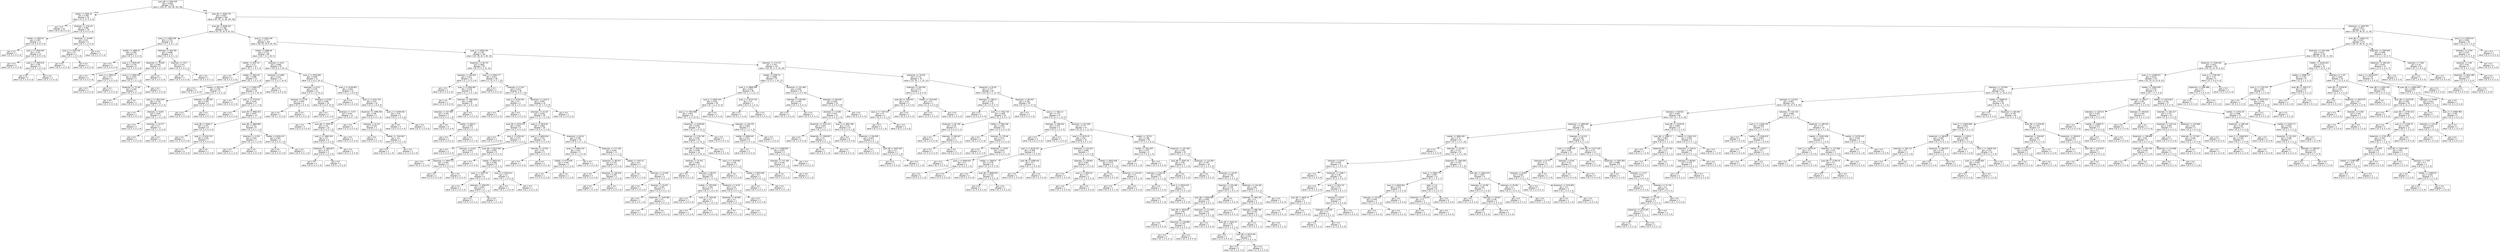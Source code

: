 digraph Tree {
node [shape=box, fontname="helvetica"] ;
edge [fontname="helvetica"] ;
0 [label="quan_98 <= 5350.435\ngini = 0.826\nsamples = 543\nvalue = [100, 97, 100, 48, 102, 96]"] ;
1 [label="median <= 3840.18\ngini = 0.348\nsamples = 34\nvalue = [3, 4, 27, 0, 0, 0]"] ;
0 -> 1 [labeldistance=2.5, labelangle=45, headlabel="True"] ;
2 [label="gini = 0.0\nsamples = 18\nvalue = [0, 0, 18, 0, 0, 0]"] ;
1 -> 2 ;
3 [label="skewness <= 278.143\ngini = 0.586\nsamples = 16\nvalue = [3, 4, 9, 0, 0, 0]"] ;
1 -> 3 ;
4 [label="median <= 4055.04\ngini = 0.397\nsamples = 11\nvalue = [3, 0, 8, 0, 0, 0]"] ;
3 -> 4 ;
5 [label="gini = 0.0\nsamples = 1\nvalue = [1, 0, 0, 0, 0, 0]"] ;
4 -> 5 ;
6 [label="quan_2 <= 4834.655\ngini = 0.32\nsamples = 10\nvalue = [2, 0, 8, 0, 0, 0]"] ;
4 -> 6 ;
7 [label="gini = 0.0\nsamples = 5\nvalue = [0, 0, 5, 0, 0, 0]"] ;
6 -> 7 ;
8 [label="quan_2 <= 4940.615\ngini = 0.48\nsamples = 5\nvalue = [2, 0, 3, 0, 0, 0]"] ;
6 -> 8 ;
9 [label="gini = 0.0\nsamples = 2\nvalue = [2, 0, 0, 0, 0, 0]"] ;
8 -> 9 ;
10 [label="gini = 0.0\nsamples = 3\nvalue = [0, 0, 3, 0, 0, 0]"] ;
8 -> 10 ;
11 [label="dispersion <= 24.845\ngini = 0.32\nsamples = 5\nvalue = [0, 4, 1, 0, 0, 0]"] ;
3 -> 11 ;
12 [label="quan_2 <= 4235.162\ngini = 0.5\nsamples = 2\nvalue = [0, 1, 1, 0, 0, 0]"] ;
11 -> 12 ;
13 [label="gini = 0.0\nsamples = 1\nvalue = [0, 0, 1, 0, 0, 0]"] ;
12 -> 13 ;
14 [label="gini = 0.0\nsamples = 1\nvalue = [0, 1, 0, 0, 0, 0]"] ;
12 -> 14 ;
15 [label="gini = 0.0\nsamples = 3\nvalue = [0, 3, 0, 0, 0, 0]"] ;
11 -> 15 ;
16 [label="quan_98 <= 9594.735\ngini = 0.825\nsamples = 509\nvalue = [97, 93, 73, 48, 102, 96]"] ;
0 -> 16 [labeldistance=2.5, labelangle=-45, headlabel="False"] ;
17 [label="quan_98 <= 6038.105\ngini = 0.786\nsamples = 282\nvalue = [47, 52, 35, 6, 91, 51]"] ;
16 -> 17 ;
18 [label="quan_2 <= 5081.658\ngini = 0.719\nsamples = 22\nvalue = [7, 7, 6, 0, 1, 1]"] ;
17 -> 18 ;
19 [label="median <= 4896.35\ngini = 0.494\nsamples = 9\nvalue = [4, 5, 0, 0, 0, 0]"] ;
18 -> 19 ;
20 [label="gini = 0.0\nsamples = 3\nvalue = [3, 0, 0, 0, 0, 0]"] ;
19 -> 20 ;
21 [label="quan_2 <= 4976.497\ngini = 0.278\nsamples = 6\nvalue = [1, 5, 0, 0, 0, 0]"] ;
19 -> 21 ;
22 [label="gini = 0.0\nsamples = 4\nvalue = [0, 4, 0, 0, 0, 0]"] ;
21 -> 22 ;
23 [label="quan_2 <= 5006.14\ngini = 0.5\nsamples = 2\nvalue = [1, 1, 0, 0, 0, 0]"] ;
21 -> 23 ;
24 [label="gini = 0.0\nsamples = 1\nvalue = [1, 0, 0, 0, 0, 0]"] ;
23 -> 24 ;
25 [label="gini = 0.0\nsamples = 1\nvalue = [0, 1, 0, 0, 0, 0]"] ;
23 -> 25 ;
26 [label="skewness <= 444.785\ngini = 0.698\nsamples = 13\nvalue = [3, 2, 6, 0, 1, 1]"] ;
18 -> 26 ;
27 [label="dispersion <= 78.926\ngini = 0.494\nsamples = 9\nvalue = [0, 2, 6, 0, 1, 0]"] ;
26 -> 27 ;
28 [label="quan_2 <= 5904.205\ngini = 0.625\nsamples = 4\nvalue = [0, 2, 1, 0, 1, 0]"] ;
27 -> 28 ;
29 [label="dispersion <= 73.195\ngini = 0.444\nsamples = 3\nvalue = [0, 2, 0, 0, 1, 0]"] ;
28 -> 29 ;
30 [label="gini = 0.0\nsamples = 2\nvalue = [0, 2, 0, 0, 0, 0]"] ;
29 -> 30 ;
31 [label="gini = 0.0\nsamples = 1\nvalue = [0, 0, 0, 0, 1, 0]"] ;
29 -> 31 ;
32 [label="gini = 0.0\nsamples = 1\nvalue = [0, 0, 1, 0, 0, 0]"] ;
28 -> 32 ;
33 [label="gini = 0.0\nsamples = 5\nvalue = [0, 0, 5, 0, 0, 0]"] ;
27 -> 33 ;
34 [label="skewness <= 735.7\ngini = 0.375\nsamples = 4\nvalue = [3, 0, 0, 0, 0, 1]"] ;
26 -> 34 ;
35 [label="gini = 0.0\nsamples = 3\nvalue = [3, 0, 0, 0, 0, 0]"] ;
34 -> 35 ;
36 [label="gini = 0.0\nsamples = 1\nvalue = [0, 0, 0, 0, 0, 1]"] ;
34 -> 36 ;
37 [label="quan_2 <= 6334.189\ngini = 0.777\nsamples = 260\nvalue = [40, 45, 29, 6, 90, 50]"] ;
17 -> 37 ;
38 [label="median <= 6066.46\ngini = 0.716\nsamples = 68\nvalue = [16, 7, 9, 1, 30, 5]"] ;
37 -> 38 ;
39 [label="median <= 5247.14\ngini = 0.72\nsamples = 15\nvalue = [6, 1, 1, 0, 4, 3]"] ;
38 -> 39 ;
40 [label="gini = 0.0\nsamples = 2\nvalue = [0, 0, 0, 0, 2, 0]"] ;
39 -> 40 ;
41 [label="median <= 5651.62\ngini = 0.698\nsamples = 13\nvalue = [6, 1, 1, 0, 2, 3]"] ;
39 -> 41 ;
42 [label="gini = 0.0\nsamples = 4\nvalue = [4, 0, 0, 0, 0, 0]"] ;
41 -> 42 ;
43 [label="median <= 5972.61\ngini = 0.765\nsamples = 9\nvalue = [2, 1, 1, 0, 2, 3]"] ;
41 -> 43 ;
44 [label="quan_2 <= 4613.544\ngini = 0.722\nsamples = 6\nvalue = [0, 1, 1, 0, 2, 2]"] ;
43 -> 44 ;
45 [label="gini = 0.0\nsamples = 2\nvalue = [0, 0, 0, 0, 0, 2]"] ;
44 -> 45 ;
46 [label="skewness <= 8.823\ngini = 0.625\nsamples = 4\nvalue = [0, 1, 1, 0, 2, 0]"] ;
44 -> 46 ;
47 [label="gini = 0.0\nsamples = 2\nvalue = [0, 0, 0, 0, 2, 0]"] ;
46 -> 47 ;
48 [label="skewness <= 16.577\ngini = 0.5\nsamples = 2\nvalue = [0, 1, 1, 0, 0, 0]"] ;
46 -> 48 ;
49 [label="gini = 0.0\nsamples = 1\nvalue = [0, 1, 0, 0, 0, 0]"] ;
48 -> 49 ;
50 [label="gini = 0.0\nsamples = 1\nvalue = [0, 0, 1, 0, 0, 0]"] ;
48 -> 50 ;
51 [label="skewness <= 366.345\ngini = 0.444\nsamples = 3\nvalue = [2, 0, 0, 0, 0, 1]"] ;
43 -> 51 ;
52 [label="gini = 0.0\nsamples = 2\nvalue = [2, 0, 0, 0, 0, 0]"] ;
51 -> 52 ;
53 [label="gini = 0.0\nsamples = 1\nvalue = [0, 0, 0, 0, 0, 1]"] ;
51 -> 53 ;
54 [label="skewness <= 6.03\ngini = 0.686\nsamples = 53\nvalue = [10, 6, 8, 1, 26, 2]"] ;
38 -> 54 ;
55 [label="skewness <= 5.866\ngini = 0.657\nsamples = 22\nvalue = [7, 4, 0, 1, 10, 0]"] ;
54 -> 55 ;
56 [label="quan_2 <= 5594.571\ngini = 0.615\nsamples = 20\nvalue = [7, 2, 0, 1, 10, 0]"] ;
55 -> 56 ;
57 [label="gini = 0.0\nsamples = 3\nvalue = [0, 0, 0, 0, 3, 0]"] ;
56 -> 57 ;
58 [label="quan_2 <= 5724.55\ngini = 0.644\nsamples = 17\nvalue = [7, 2, 0, 1, 7, 0]"] ;
56 -> 58 ;
59 [label="gini = 0.0\nsamples = 3\nvalue = [3, 0, 0, 0, 0, 0]"] ;
58 -> 59 ;
60 [label="quan_98 <= 8462.032\ngini = 0.643\nsamples = 14\nvalue = [4, 2, 0, 1, 7, 0]"] ;
58 -> 60 ;
61 [label="quan_98 <= 7638.17\ngini = 0.375\nsamples = 8\nvalue = [2, 0, 0, 0, 6, 0]"] ;
60 -> 61 ;
62 [label="gini = 0.0\nsamples = 1\nvalue = [1, 0, 0, 0, 0, 0]"] ;
61 -> 62 ;
63 [label="quan_2 <= 6134.733\ngini = 0.245\nsamples = 7\nvalue = [1, 0, 0, 0, 6, 0]"] ;
61 -> 63 ;
64 [label="gini = 0.0\nsamples = 6\nvalue = [0, 0, 0, 0, 6, 0]"] ;
63 -> 64 ;
65 [label="gini = 0.0\nsamples = 1\nvalue = [1, 0, 0, 0, 0, 0]"] ;
63 -> 65 ;
66 [label="quan_98 <= 8694.885\ngini = 0.722\nsamples = 6\nvalue = [2, 2, 0, 1, 1, 0]"] ;
60 -> 66 ;
67 [label="skewness <= 4.378\ngini = 0.444\nsamples = 3\nvalue = [0, 2, 0, 1, 0, 0]"] ;
66 -> 67 ;
68 [label="gini = 0.0\nsamples = 1\nvalue = [0, 0, 0, 1, 0, 0]"] ;
67 -> 68 ;
69 [label="gini = 0.0\nsamples = 2\nvalue = [0, 2, 0, 0, 0, 0]"] ;
67 -> 69 ;
70 [label="median <= 8354.475\ngini = 0.444\nsamples = 3\nvalue = [2, 0, 0, 0, 1, 0]"] ;
66 -> 70 ;
71 [label="gini = 0.0\nsamples = 2\nvalue = [2, 0, 0, 0, 0, 0]"] ;
70 -> 71 ;
72 [label="gini = 0.0\nsamples = 1\nvalue = [0, 0, 0, 0, 1, 0]"] ;
70 -> 72 ;
73 [label="gini = 0.0\nsamples = 2\nvalue = [0, 2, 0, 0, 0, 0]"] ;
55 -> 73 ;
74 [label="quan_2 <= 6070.865\ngini = 0.649\nsamples = 31\nvalue = [3, 2, 8, 0, 16, 2]"] ;
54 -> 74 ;
75 [label="skewness <= 6.511\ngini = 0.576\nsamples = 19\nvalue = [0, 0, 7, 0, 10, 2]"] ;
74 -> 75 ;
76 [label="skewness <= 6.279\ngini = 0.444\nsamples = 3\nvalue = [0, 0, 1, 0, 0, 2]"] ;
75 -> 76 ;
77 [label="gini = 0.0\nsamples = 1\nvalue = [0, 0, 1, 0, 0, 0]"] ;
76 -> 77 ;
78 [label="gini = 0.0\nsamples = 2\nvalue = [0, 0, 0, 0, 0, 2]"] ;
76 -> 78 ;
79 [label="skewness <= 6.991\ngini = 0.469\nsamples = 16\nvalue = [0, 0, 6, 0, 10, 0]"] ;
75 -> 79 ;
80 [label="gini = 0.0\nsamples = 3\nvalue = [0, 0, 0, 0, 3, 0]"] ;
79 -> 80 ;
81 [label="skewness <= 7.573\ngini = 0.497\nsamples = 13\nvalue = [0, 0, 6, 0, 7, 0]"] ;
79 -> 81 ;
82 [label="gini = 0.0\nsamples = 3\nvalue = [0, 0, 3, 0, 0, 0]"] ;
81 -> 82 ;
83 [label="quan_98 <= 7093.16\ngini = 0.42\nsamples = 10\nvalue = [0, 0, 3, 0, 7, 0]"] ;
81 -> 83 ;
84 [label="quan_2 <= 5482.529\ngini = 0.5\nsamples = 6\nvalue = [0, 0, 3, 0, 3, 0]"] ;
83 -> 84 ;
85 [label="dispersion <= 1656.847\ngini = 0.375\nsamples = 4\nvalue = [0, 0, 1, 0, 3, 0]"] ;
84 -> 85 ;
86 [label="gini = 0.0\nsamples = 3\nvalue = [0, 0, 0, 0, 3, 0]"] ;
85 -> 86 ;
87 [label="gini = 0.0\nsamples = 1\nvalue = [0, 0, 1, 0, 0, 0]"] ;
85 -> 87 ;
88 [label="gini = 0.0\nsamples = 2\nvalue = [0, 0, 2, 0, 0, 0]"] ;
84 -> 88 ;
89 [label="gini = 0.0\nsamples = 4\nvalue = [0, 0, 0, 0, 4, 0]"] ;
83 -> 89 ;
90 [label="quan_2 <= 6136.603\ngini = 0.653\nsamples = 12\nvalue = [3, 2, 1, 0, 6, 0]"] ;
74 -> 90 ;
91 [label="gini = 0.0\nsamples = 2\nvalue = [0, 2, 0, 0, 0, 0]"] ;
90 -> 91 ;
92 [label="quan_2 <= 6231.754\ngini = 0.54\nsamples = 10\nvalue = [3, 0, 1, 0, 6, 0]"] ;
90 -> 92 ;
93 [label="dispersion <= 1498.258\ngini = 0.48\nsamples = 5\nvalue = [3, 0, 0, 0, 2, 0]"] ;
92 -> 93 ;
94 [label="gini = 0.0\nsamples = 2\nvalue = [2, 0, 0, 0, 0, 0]"] ;
93 -> 94 ;
95 [label="skewness <= 8.124\ngini = 0.444\nsamples = 3\nvalue = [1, 0, 0, 0, 2, 0]"] ;
93 -> 95 ;
96 [label="gini = 0.0\nsamples = 1\nvalue = [0, 0, 0, 0, 1, 0]"] ;
95 -> 96 ;
97 [label="median <= 7343.067\ngini = 0.5\nsamples = 2\nvalue = [1, 0, 0, 0, 1, 0]"] ;
95 -> 97 ;
98 [label="gini = 0.0\nsamples = 1\nvalue = [0, 0, 0, 0, 1, 0]"] ;
97 -> 98 ;
99 [label="gini = 0.0\nsamples = 1\nvalue = [1, 0, 0, 0, 0, 0]"] ;
97 -> 99 ;
100 [label="quan_2 <= 6309.435\ngini = 0.32\nsamples = 5\nvalue = [0, 0, 1, 0, 4, 0]"] ;
92 -> 100 ;
101 [label="gini = 0.0\nsamples = 4\nvalue = [0, 0, 0, 0, 4, 0]"] ;
100 -> 101 ;
102 [label="gini = 0.0\nsamples = 1\nvalue = [0, 0, 1, 0, 0, 0]"] ;
100 -> 102 ;
103 [label="quan_2 <= 6993.294\ngini = 0.781\nsamples = 192\nvalue = [24, 38, 20, 5, 60, 45]"] ;
37 -> 103 ;
104 [label="dispersion <= 59.723\ngini = 0.805\nsamples = 59\nvalue = [8, 13, 9, 3, 10, 16]"] ;
103 -> 104 ;
105 [label="skewness <= 183.653\ngini = 0.612\nsamples = 11\nvalue = [1, 1, 0, 0, 3, 6]"] ;
104 -> 105 ;
106 [label="gini = 0.0\nsamples = 2\nvalue = [0, 0, 0, 0, 2, 0]"] ;
105 -> 106 ;
107 [label="quan_2 <= 6360.687\ngini = 0.519\nsamples = 9\nvalue = [1, 1, 0, 0, 1, 6]"] ;
105 -> 107 ;
108 [label="gini = 0.0\nsamples = 1\nvalue = [1, 0, 0, 0, 0, 0]"] ;
107 -> 108 ;
109 [label="skewness <= 1862.659\ngini = 0.406\nsamples = 8\nvalue = [0, 1, 0, 0, 1, 6]"] ;
107 -> 109 ;
110 [label="skewness <= 427.959\ngini = 0.245\nsamples = 7\nvalue = [0, 0, 0, 0, 1, 6]"] ;
109 -> 110 ;
111 [label="gini = 0.0\nsamples = 4\nvalue = [0, 0, 0, 0, 0, 4]"] ;
110 -> 111 ;
112 [label="median <= 6603.0\ngini = 0.444\nsamples = 3\nvalue = [0, 0, 0, 0, 1, 2]"] ;
110 -> 112 ;
113 [label="gini = 0.0\nsamples = 2\nvalue = [0, 0, 0, 0, 0, 2]"] ;
112 -> 113 ;
114 [label="gini = 0.0\nsamples = 1\nvalue = [0, 0, 0, 0, 1, 0]"] ;
112 -> 114 ;
115 [label="gini = 0.0\nsamples = 1\nvalue = [0, 1, 0, 0, 0, 0]"] ;
109 -> 115 ;
116 [label="quan_2 <= 6359.177\ngini = 0.812\nsamples = 48\nvalue = [7, 12, 9, 3, 7, 10]"] ;
104 -> 116 ;
117 [label="gini = 0.0\nsamples = 2\nvalue = [0, 0, 0, 0, 0, 2]"] ;
116 -> 117 ;
118 [label="skewness <= 5.224\ngini = 0.813\nsamples = 46\nvalue = [7, 12, 9, 3, 7, 8]"] ;
116 -> 118 ;
119 [label="quan_2 <= 6720.042\ngini = 0.5\nsamples = 4\nvalue = [0, 0, 2, 0, 2, 0]"] ;
118 -> 119 ;
120 [label="gini = 0.0\nsamples = 2\nvalue = [0, 0, 0, 0, 2, 0]"] ;
119 -> 120 ;
121 [label="gini = 0.0\nsamples = 2\nvalue = [0, 0, 2, 0, 0, 0]"] ;
119 -> 121 ;
122 [label="dispersion <= 2422.9\ngini = 0.807\nsamples = 42\nvalue = [7, 12, 7, 3, 5, 8]"] ;
118 -> 122 ;
123 [label="skewness <= 10.167\ngini = 0.818\nsamples = 39\nvalue = [7, 9, 7, 3, 5, 8]"] ;
122 -> 123 ;
124 [label="quan_98 <= 8374.575\ngini = 0.642\nsamples = 9\nvalue = [4, 0, 3, 0, 0, 2]"] ;
123 -> 124 ;
125 [label="gini = 0.0\nsamples = 2\nvalue = [0, 0, 2, 0, 0, 0]"] ;
124 -> 125 ;
126 [label="quan_2 <= 6791.83\ngini = 0.571\nsamples = 7\nvalue = [4, 0, 1, 0, 0, 2]"] ;
124 -> 126 ;
127 [label="gini = 0.0\nsamples = 3\nvalue = [3, 0, 0, 0, 0, 0]"] ;
126 -> 127 ;
128 [label="skewness <= 6.822\ngini = 0.625\nsamples = 4\nvalue = [1, 0, 1, 0, 0, 2]"] ;
126 -> 128 ;
129 [label="gini = 0.0\nsamples = 1\nvalue = [0, 0, 1, 0, 0, 0]"] ;
128 -> 129 ;
130 [label="dispersion <= 1959.715\ngini = 0.444\nsamples = 3\nvalue = [1, 0, 0, 0, 0, 2]"] ;
128 -> 130 ;
131 [label="gini = 0.0\nsamples = 1\nvalue = [1, 0, 0, 0, 0, 0]"] ;
130 -> 131 ;
132 [label="gini = 0.0\nsamples = 2\nvalue = [0, 0, 0, 0, 0, 2]"] ;
130 -> 132 ;
133 [label="quan_2 <= 6676.64\ngini = 0.804\nsamples = 30\nvalue = [3, 9, 4, 3, 5, 6]"] ;
123 -> 133 ;
134 [label="quan_2 <= 6603.816\ngini = 0.724\nsamples = 14\nvalue = [0, 3, 2, 0, 4, 5]"] ;
133 -> 134 ;
135 [label="quan_98 <= 6514.965\ngini = 0.691\nsamples = 9\nvalue = [0, 2, 2, 0, 4, 1]"] ;
134 -> 135 ;
136 [label="gini = 0.0\nsamples = 1\nvalue = [0, 1, 0, 0, 0, 0]"] ;
135 -> 136 ;
137 [label="median <= 6924.515\ngini = 0.656\nsamples = 8\nvalue = [0, 1, 2, 0, 4, 1]"] ;
135 -> 137 ;
138 [label="quan_2 <= 6557.54\ngini = 0.5\nsamples = 6\nvalue = [0, 0, 1, 0, 4, 1]"] ;
137 -> 138 ;
139 [label="gini = 0.0\nsamples = 3\nvalue = [0, 0, 0, 0, 3, 0]"] ;
138 -> 139 ;
140 [label="skewness <= 359.978\ngini = 0.667\nsamples = 3\nvalue = [0, 0, 1, 0, 1, 1]"] ;
138 -> 140 ;
141 [label="gini = 0.0\nsamples = 1\nvalue = [0, 0, 0, 0, 0, 1]"] ;
140 -> 141 ;
142 [label="gini = 0.5\nsamples = 2\nvalue = [0, 0, 1, 0, 1, 0]"] ;
140 -> 142 ;
143 [label="quan_2 <= 6425.612\ngini = 0.5\nsamples = 2\nvalue = [0, 1, 1, 0, 0, 0]"] ;
137 -> 143 ;
144 [label="gini = 0.0\nsamples = 1\nvalue = [0, 0, 1, 0, 0, 0]"] ;
143 -> 144 ;
145 [label="gini = 0.0\nsamples = 1\nvalue = [0, 1, 0, 0, 0, 0]"] ;
143 -> 145 ;
146 [label="skewness <= 12.624\ngini = 0.32\nsamples = 5\nvalue = [0, 1, 0, 0, 0, 4]"] ;
134 -> 146 ;
147 [label="gini = 0.0\nsamples = 1\nvalue = [0, 1, 0, 0, 0, 0]"] ;
146 -> 147 ;
148 [label="gini = 0.0\nsamples = 4\nvalue = [0, 0, 0, 0, 0, 4]"] ;
146 -> 148 ;
149 [label="dispersion <= 82.01\ngini = 0.766\nsamples = 16\nvalue = [3, 6, 2, 3, 1, 1]"] ;
133 -> 149 ;
150 [label="quan_2 <= 6904.142\ngini = 0.64\nsamples = 5\nvalue = [2, 0, 1, 2, 0, 0]"] ;
149 -> 150 ;
151 [label="median <= 6774.635\ngini = 0.444\nsamples = 3\nvalue = [1, 0, 0, 2, 0, 0]"] ;
150 -> 151 ;
152 [label="gini = 0.0\nsamples = 1\nvalue = [1, 0, 0, 0, 0, 0]"] ;
151 -> 152 ;
153 [label="gini = 0.0\nsamples = 2\nvalue = [0, 0, 0, 2, 0, 0]"] ;
151 -> 153 ;
154 [label="gini = 0.5\nsamples = 2\nvalue = [1, 0, 1, 0, 0, 0]"] ;
150 -> 154 ;
155 [label="dispersion <= 711.392\ngini = 0.661\nsamples = 11\nvalue = [1, 6, 1, 1, 1, 1]"] ;
149 -> 155 ;
156 [label="dispersion <= 98.475\ngini = 0.278\nsamples = 6\nvalue = [0, 5, 1, 0, 0, 0]"] ;
155 -> 156 ;
157 [label="gini = 0.0\nsamples = 3\nvalue = [0, 3, 0, 0, 0, 0]"] ;
156 -> 157 ;
158 [label="dispersion <= 169.439\ngini = 0.444\nsamples = 3\nvalue = [0, 2, 1, 0, 0, 0]"] ;
156 -> 158 ;
159 [label="gini = 0.0\nsamples = 1\nvalue = [0, 0, 1, 0, 0, 0]"] ;
158 -> 159 ;
160 [label="gini = 0.0\nsamples = 2\nvalue = [0, 2, 0, 0, 0, 0]"] ;
158 -> 160 ;
161 [label="median <= 7441.01\ngini = 0.8\nsamples = 5\nvalue = [1, 1, 0, 1, 1, 1]"] ;
155 -> 161 ;
162 [label="gini = 0.0\nsamples = 1\nvalue = [0, 0, 0, 1, 0, 0]"] ;
161 -> 162 ;
163 [label="skewness <= 13.006\ngini = 0.75\nsamples = 4\nvalue = [1, 1, 0, 0, 1, 1]"] ;
161 -> 163 ;
164 [label="gini = 0.0\nsamples = 1\nvalue = [0, 1, 0, 0, 0, 0]"] ;
163 -> 164 ;
165 [label="skewness <= 16.451\ngini = 0.667\nsamples = 3\nvalue = [1, 0, 0, 0, 1, 1]"] ;
163 -> 165 ;
166 [label="gini = 0.0\nsamples = 1\nvalue = [0, 0, 0, 0, 1, 0]"] ;
165 -> 166 ;
167 [label="dispersion <= 1343.982\ngini = 0.5\nsamples = 2\nvalue = [1, 0, 0, 0, 0, 1]"] ;
165 -> 167 ;
168 [label="gini = 0.0\nsamples = 1\nvalue = [0, 0, 0, 0, 0, 1]"] ;
167 -> 168 ;
169 [label="gini = 0.0\nsamples = 1\nvalue = [1, 0, 0, 0, 0, 0]"] ;
167 -> 169 ;
170 [label="gini = 0.0\nsamples = 3\nvalue = [0, 3, 0, 0, 0, 0]"] ;
122 -> 170 ;
171 [label="skewness <= 172.157\ngini = 0.754\nsamples = 133\nvalue = [16, 25, 11, 2, 50, 29]"] ;
103 -> 171 ;
172 [label="median <= 8785.76\ngini = 0.688\nsamples = 57\nvalue = [1, 9, 4, 1, 25, 17]"] ;
171 -> 172 ;
173 [label="quan_2 <= 8699.358\ngini = 0.623\nsamples = 38\nvalue = [0, 7, 2, 1, 21, 7]"] ;
172 -> 173 ;
174 [label="quan_2 <= 8497.435\ngini = 0.591\nsamples = 36\nvalue = [0, 7, 2, 0, 21, 6]"] ;
173 -> 174 ;
175 [label="quan_2 <= 7810.968\ngini = 0.641\nsamples = 31\nvalue = [0, 7, 2, 0, 16, 6]"] ;
174 -> 175 ;
176 [label="dispersion <= 2158.005\ngini = 0.549\nsamples = 24\nvalue = [0, 5, 1, 0, 15, 3]"] ;
175 -> 176 ;
177 [label="dispersion <= 1724.785\ngini = 0.518\nsamples = 23\nvalue = [0, 5, 1, 0, 15, 2]"] ;
176 -> 177 ;
178 [label="quan_98 <= 8703.905\ngini = 0.599\nsamples = 18\nvalue = [0, 5, 1, 0, 10, 2]"] ;
177 -> 178 ;
179 [label="skewness <= 22.451\ngini = 0.485\nsamples = 13\nvalue = [0, 2, 1, 0, 9, 1]"] ;
178 -> 179 ;
180 [label="gini = 0.0\nsamples = 5\nvalue = [0, 0, 0, 0, 5, 0]"] ;
179 -> 180 ;
181 [label="skewness <= 89.971\ngini = 0.656\nsamples = 8\nvalue = [0, 2, 1, 0, 4, 1]"] ;
179 -> 181 ;
182 [label="median <= 7553.655\ngini = 0.444\nsamples = 3\nvalue = [0, 2, 1, 0, 0, 0]"] ;
181 -> 182 ;
183 [label="gini = 0.0\nsamples = 1\nvalue = [0, 1, 0, 0, 0, 0]"] ;
182 -> 183 ;
184 [label="quan_2 <= 7453.98\ngini = 0.5\nsamples = 2\nvalue = [0, 1, 1, 0, 0, 0]"] ;
182 -> 184 ;
185 [label="gini = 0.0\nsamples = 1\nvalue = [0, 0, 1, 0, 0, 0]"] ;
184 -> 185 ;
186 [label="gini = 0.0\nsamples = 1\nvalue = [0, 1, 0, 0, 0, 0]"] ;
184 -> 186 ;
187 [label="dispersion <= 73.93\ngini = 0.32\nsamples = 5\nvalue = [0, 0, 0, 0, 4, 1]"] ;
181 -> 187 ;
188 [label="dispersion <= 65.585\ngini = 0.5\nsamples = 2\nvalue = [0, 0, 0, 0, 1, 1]"] ;
187 -> 188 ;
189 [label="gini = 0.0\nsamples = 1\nvalue = [0, 0, 0, 0, 1, 0]"] ;
188 -> 189 ;
190 [label="gini = 0.0\nsamples = 1\nvalue = [0, 0, 0, 0, 0, 1]"] ;
188 -> 190 ;
191 [label="gini = 0.0\nsamples = 3\nvalue = [0, 0, 0, 0, 3, 0]"] ;
187 -> 191 ;
192 [label="quan_2 <= 7518.962\ngini = 0.56\nsamples = 5\nvalue = [0, 3, 0, 0, 1, 1]"] ;
178 -> 192 ;
193 [label="gini = 0.0\nsamples = 3\nvalue = [0, 3, 0, 0, 0, 0]"] ;
192 -> 193 ;
194 [label="median <= 8670.095\ngini = 0.5\nsamples = 2\nvalue = [0, 0, 0, 0, 1, 1]"] ;
192 -> 194 ;
195 [label="gini = 0.0\nsamples = 1\nvalue = [0, 0, 0, 0, 0, 1]"] ;
194 -> 195 ;
196 [label="gini = 0.0\nsamples = 1\nvalue = [0, 0, 0, 0, 1, 0]"] ;
194 -> 196 ;
197 [label="gini = 0.0\nsamples = 5\nvalue = [0, 0, 0, 0, 5, 0]"] ;
177 -> 197 ;
198 [label="gini = 0.0\nsamples = 1\nvalue = [0, 0, 0, 0, 0, 1]"] ;
176 -> 198 ;
199 [label="skewness <= 144.235\ngini = 0.694\nsamples = 7\nvalue = [0, 2, 1, 0, 1, 3]"] ;
175 -> 199 ;
200 [label="median <= 8289.345\ngini = 0.611\nsamples = 6\nvalue = [0, 2, 0, 0, 1, 3]"] ;
199 -> 200 ;
201 [label="gini = 0.0\nsamples = 2\nvalue = [0, 0, 0, 0, 0, 2]"] ;
200 -> 201 ;
202 [label="quan_2 <= 8399.855\ngini = 0.625\nsamples = 4\nvalue = [0, 2, 0, 0, 1, 1]"] ;
200 -> 202 ;
203 [label="skewness <= 131.189\ngini = 0.444\nsamples = 3\nvalue = [0, 2, 0, 0, 1, 0]"] ;
202 -> 203 ;
204 [label="gini = 0.0\nsamples = 2\nvalue = [0, 2, 0, 0, 0, 0]"] ;
203 -> 204 ;
205 [label="gini = 0.0\nsamples = 1\nvalue = [0, 0, 0, 0, 1, 0]"] ;
203 -> 205 ;
206 [label="gini = 0.0\nsamples = 1\nvalue = [0, 0, 0, 0, 0, 1]"] ;
202 -> 206 ;
207 [label="gini = 0.0\nsamples = 1\nvalue = [0, 0, 1, 0, 0, 0]"] ;
199 -> 207 ;
208 [label="gini = 0.0\nsamples = 5\nvalue = [0, 0, 0, 0, 5, 0]"] ;
174 -> 208 ;
209 [label="quan_2 <= 8724.735\ngini = 0.5\nsamples = 2\nvalue = [0, 0, 0, 1, 0, 1]"] ;
173 -> 209 ;
210 [label="gini = 0.0\nsamples = 1\nvalue = [0, 0, 0, 1, 0, 0]"] ;
209 -> 210 ;
211 [label="gini = 0.0\nsamples = 1\nvalue = [0, 0, 0, 0, 0, 1]"] ;
209 -> 211 ;
212 [label="dispersion <= 101.485\ngini = 0.654\nsamples = 19\nvalue = [1, 2, 2, 0, 4, 10]"] ;
172 -> 212 ;
213 [label="skewness <= 165.649\ngini = 0.444\nsamples = 3\nvalue = [0, 0, 2, 0, 0, 1]"] ;
212 -> 213 ;
214 [label="gini = 0.0\nsamples = 2\nvalue = [0, 0, 2, 0, 0, 0]"] ;
213 -> 214 ;
215 [label="gini = 0.0\nsamples = 1\nvalue = [0, 0, 0, 0, 0, 1]"] ;
213 -> 215 ;
216 [label="skewness <= 160.028\ngini = 0.602\nsamples = 16\nvalue = [1, 2, 0, 0, 4, 9]"] ;
212 -> 216 ;
217 [label="skewness <= 13.585\ngini = 0.541\nsamples = 14\nvalue = [1, 2, 0, 0, 2, 9]"] ;
216 -> 217 ;
218 [label="dispersion <= 2147.412\ngini = 0.625\nsamples = 4\nvalue = [0, 2, 0, 0, 1, 1]"] ;
217 -> 218 ;
219 [label="gini = 0.0\nsamples = 2\nvalue = [0, 2, 0, 0, 0, 0]"] ;
218 -> 219 ;
220 [label="dispersion <= 2390.857\ngini = 0.5\nsamples = 2\nvalue = [0, 0, 0, 0, 1, 1]"] ;
218 -> 220 ;
221 [label="gini = 0.0\nsamples = 1\nvalue = [0, 0, 0, 0, 1, 0]"] ;
220 -> 221 ;
222 [label="gini = 0.0\nsamples = 1\nvalue = [0, 0, 0, 0, 0, 1]"] ;
220 -> 222 ;
223 [label="quan_2 <= 9001.385\ngini = 0.34\nsamples = 10\nvalue = [1, 0, 0, 0, 1, 8]"] ;
217 -> 223 ;
224 [label="gini = 0.0\nsamples = 6\nvalue = [0, 0, 0, 0, 0, 6]"] ;
223 -> 224 ;
225 [label="dispersion <= 104.905\ngini = 0.625\nsamples = 4\nvalue = [1, 0, 0, 0, 1, 2]"] ;
223 -> 225 ;
226 [label="gini = 0.0\nsamples = 2\nvalue = [0, 0, 0, 0, 0, 2]"] ;
225 -> 226 ;
227 [label="quan_98 <= 9345.355\ngini = 0.5\nsamples = 2\nvalue = [1, 0, 0, 0, 1, 0]"] ;
225 -> 227 ;
228 [label="gini = 0.0\nsamples = 1\nvalue = [1, 0, 0, 0, 0, 0]"] ;
227 -> 228 ;
229 [label="gini = 0.0\nsamples = 1\nvalue = [0, 0, 0, 0, 1, 0]"] ;
227 -> 229 ;
230 [label="gini = 0.0\nsamples = 2\nvalue = [0, 0, 0, 0, 2, 0]"] ;
216 -> 230 ;
231 [label="dispersion <= 70.545\ngini = 0.775\nsamples = 76\nvalue = [15, 16, 7, 1, 25, 12]"] ;
171 -> 231 ;
232 [label="skewness <= 434.304\ngini = 0.571\nsamples = 7\nvalue = [1, 0, 2, 0, 4, 0]"] ;
231 -> 232 ;
233 [label="quan_98 <= 7449.031\ngini = 0.32\nsamples = 5\nvalue = [0, 0, 1, 0, 4, 0]"] ;
232 -> 233 ;
234 [label="quan_2 <= 7197.347\ngini = 0.5\nsamples = 2\nvalue = [0, 0, 1, 0, 1, 0]"] ;
233 -> 234 ;
235 [label="gini = 0.0\nsamples = 1\nvalue = [0, 0, 0, 0, 1, 0]"] ;
234 -> 235 ;
236 [label="gini = 0.0\nsamples = 1\nvalue = [0, 0, 1, 0, 0, 0]"] ;
234 -> 236 ;
237 [label="gini = 0.0\nsamples = 3\nvalue = [0, 0, 0, 0, 3, 0]"] ;
233 -> 237 ;
238 [label="median <= 7515.835\ngini = 0.5\nsamples = 2\nvalue = [1, 0, 1, 0, 0, 0]"] ;
232 -> 238 ;
239 [label="gini = 0.0\nsamples = 1\nvalue = [1, 0, 0, 0, 0, 0]"] ;
238 -> 239 ;
240 [label="gini = 0.0\nsamples = 1\nvalue = [0, 0, 1, 0, 0, 0]"] ;
238 -> 240 ;
241 [label="dispersion <= 87.82\ngini = 0.777\nsamples = 69\nvalue = [14, 16, 5, 1, 21, 12]"] ;
231 -> 241 ;
242 [label="skewness <= 188.13\ngini = 0.726\nsamples = 19\nvalue = [5, 3, 0, 0, 4, 7]"] ;
241 -> 242 ;
243 [label="gini = 0.0\nsamples = 3\nvalue = [3, 0, 0, 0, 0, 0]"] ;
242 -> 243 ;
244 [label="quan_2 <= 7532.735\ngini = 0.695\nsamples = 16\nvalue = [2, 3, 0, 0, 4, 7]"] ;
242 -> 244 ;
245 [label="dispersion <= 81.445\ngini = 0.56\nsamples = 5\nvalue = [1, 3, 0, 0, 0, 1]"] ;
244 -> 245 ;
246 [label="gini = 0.0\nsamples = 3\nvalue = [0, 3, 0, 0, 0, 0]"] ;
245 -> 246 ;
247 [label="skewness <= 580.927\ngini = 0.5\nsamples = 2\nvalue = [1, 0, 0, 0, 0, 1]"] ;
245 -> 247 ;
248 [label="gini = 0.0\nsamples = 1\nvalue = [1, 0, 0, 0, 0, 0]"] ;
247 -> 248 ;
249 [label="gini = 0.0\nsamples = 1\nvalue = [0, 0, 0, 0, 0, 1]"] ;
247 -> 249 ;
250 [label="median <= 7900.338\ngini = 0.562\nsamples = 11\nvalue = [1, 0, 0, 0, 4, 6]"] ;
244 -> 250 ;
251 [label="gini = 0.0\nsamples = 4\nvalue = [0, 0, 0, 0, 0, 4]"] ;
250 -> 251 ;
252 [label="skewness <= 279.68\ngini = 0.571\nsamples = 7\nvalue = [1, 0, 0, 0, 4, 2]"] ;
250 -> 252 ;
253 [label="gini = 0.0\nsamples = 3\nvalue = [0, 0, 0, 0, 3, 0]"] ;
252 -> 253 ;
254 [label="dispersion <= 79.55\ngini = 0.625\nsamples = 4\nvalue = [1, 0, 0, 0, 1, 2]"] ;
252 -> 254 ;
255 [label="gini = 0.0\nsamples = 2\nvalue = [0, 0, 0, 0, 0, 2]"] ;
254 -> 255 ;
256 [label="quan_2 <= 8458.025\ngini = 0.5\nsamples = 2\nvalue = [1, 0, 0, 0, 1, 0]"] ;
254 -> 256 ;
257 [label="gini = 0.0\nsamples = 1\nvalue = [0, 0, 0, 0, 1, 0]"] ;
256 -> 257 ;
258 [label="gini = 0.0\nsamples = 1\nvalue = [1, 0, 0, 0, 0, 0]"] ;
256 -> 258 ;
259 [label="dispersion <= 89.343\ngini = 0.764\nsamples = 50\nvalue = [9, 13, 5, 1, 17, 5]"] ;
241 -> 259 ;
260 [label="gini = 0.0\nsamples = 3\nvalue = [0, 0, 0, 0, 3, 0]"] ;
259 -> 260 ;
261 [label="quan_2 <= 7361.14\ngini = 0.775\nsamples = 47\nvalue = [9, 13, 5, 1, 14, 5]"] ;
259 -> 261 ;
262 [label="skewness <= 596.342\ngini = 0.375\nsamples = 4\nvalue = [0, 0, 1, 0, 3, 0]"] ;
261 -> 262 ;
263 [label="gini = 0.0\nsamples = 3\nvalue = [0, 0, 0, 0, 3, 0]"] ;
262 -> 263 ;
264 [label="gini = 0.0\nsamples = 1\nvalue = [0, 0, 1, 0, 0, 0]"] ;
262 -> 264 ;
265 [label="skewness <= 427.695\ngini = 0.777\nsamples = 43\nvalue = [9, 13, 4, 1, 11, 5]"] ;
261 -> 265 ;
266 [label="quan_2 <= 8279.25\ngini = 0.64\nsamples = 15\nvalue = [2, 8, 2, 0, 3, 0]"] ;
265 -> 266 ;
267 [label="quan_2 <= 8119.235\ngini = 0.406\nsamples = 8\nvalue = [1, 6, 1, 0, 0, 0]"] ;
266 -> 267 ;
268 [label="median <= 7849.57\ngini = 0.278\nsamples = 6\nvalue = [1, 5, 0, 0, 0, 0]"] ;
267 -> 268 ;
269 [label="gini = 0.0\nsamples = 3\nvalue = [0, 3, 0, 0, 0, 0]"] ;
268 -> 269 ;
270 [label="quan_98 <= 8089.919\ngini = 0.444\nsamples = 3\nvalue = [1, 2, 0, 0, 0, 0]"] ;
268 -> 270 ;
271 [label="gini = 0.0\nsamples = 1\nvalue = [1, 0, 0, 0, 0, 0]"] ;
270 -> 271 ;
272 [label="gini = 0.0\nsamples = 2\nvalue = [0, 2, 0, 0, 0, 0]"] ;
270 -> 272 ;
273 [label="quan_98 <= 8308.442\ngini = 0.5\nsamples = 2\nvalue = [0, 1, 1, 0, 0, 0]"] ;
267 -> 273 ;
274 [label="gini = 0.0\nsamples = 1\nvalue = [0, 0, 1, 0, 0, 0]"] ;
273 -> 274 ;
275 [label="gini = 0.0\nsamples = 1\nvalue = [0, 1, 0, 0, 0, 0]"] ;
273 -> 275 ;
276 [label="dispersion <= 101.621\ngini = 0.694\nsamples = 7\nvalue = [1, 2, 1, 0, 3, 0]"] ;
266 -> 276 ;
277 [label="skewness <= 228.661\ngini = 0.667\nsamples = 3\nvalue = [1, 1, 1, 0, 0, 0]"] ;
276 -> 277 ;
278 [label="gini = 0.0\nsamples = 1\nvalue = [0, 0, 1, 0, 0, 0]"] ;
277 -> 278 ;
279 [label="quan_2 <= 9052.62\ngini = 0.5\nsamples = 2\nvalue = [1, 1, 0, 0, 0, 0]"] ;
277 -> 279 ;
280 [label="gini = 0.0\nsamples = 1\nvalue = [0, 1, 0, 0, 0, 0]"] ;
279 -> 280 ;
281 [label="gini = 0.0\nsamples = 1\nvalue = [1, 0, 0, 0, 0, 0]"] ;
279 -> 281 ;
282 [label="median <= 8553.408\ngini = 0.375\nsamples = 4\nvalue = [0, 1, 0, 0, 3, 0]"] ;
276 -> 282 ;
283 [label="gini = 0.0\nsamples = 2\nvalue = [0, 0, 0, 0, 2, 0]"] ;
282 -> 283 ;
284 [label="dispersion <= 116.251\ngini = 0.5\nsamples = 2\nvalue = [0, 1, 0, 0, 1, 0]"] ;
282 -> 284 ;
285 [label="gini = 0.0\nsamples = 1\nvalue = [0, 0, 0, 0, 1, 0]"] ;
284 -> 285 ;
286 [label="gini = 0.0\nsamples = 1\nvalue = [0, 1, 0, 0, 0, 0]"] ;
284 -> 286 ;
287 [label="median <= 7973.5\ngini = 0.786\nsamples = 28\nvalue = [7, 5, 2, 1, 8, 5]"] ;
265 -> 287 ;
288 [label="median <= 7621.655\ngini = 0.375\nsamples = 4\nvalue = [3, 0, 0, 0, 1, 0]"] ;
287 -> 288 ;
289 [label="gini = 0.0\nsamples = 1\nvalue = [0, 0, 0, 0, 1, 0]"] ;
288 -> 289 ;
290 [label="gini = 0.0\nsamples = 3\nvalue = [3, 0, 0, 0, 0, 0]"] ;
288 -> 290 ;
291 [label="dispersion <= 107.099\ngini = 0.792\nsamples = 24\nvalue = [4, 5, 2, 1, 7, 5]"] ;
287 -> 291 ;
292 [label="quan_98 <= 8267.39\ngini = 0.56\nsamples = 5\nvalue = [0, 1, 0, 1, 3, 0]"] ;
291 -> 292 ;
293 [label="skewness <= 518.226\ngini = 0.667\nsamples = 3\nvalue = [0, 1, 0, 1, 1, 0]"] ;
292 -> 293 ;
294 [label="gini = 0.0\nsamples = 1\nvalue = [0, 0, 0, 1, 0, 0]"] ;
293 -> 294 ;
295 [label="quan_2 <= 8016.525\ngini = 0.5\nsamples = 2\nvalue = [0, 1, 0, 0, 1, 0]"] ;
293 -> 295 ;
296 [label="gini = 0.0\nsamples = 1\nvalue = [0, 0, 0, 0, 1, 0]"] ;
295 -> 296 ;
297 [label="gini = 0.0\nsamples = 1\nvalue = [0, 1, 0, 0, 0, 0]"] ;
295 -> 297 ;
298 [label="gini = 0.0\nsamples = 2\nvalue = [0, 0, 0, 0, 2, 0]"] ;
292 -> 298 ;
299 [label="dispersion <= 110.509\ngini = 0.787\nsamples = 19\nvalue = [4, 4, 2, 0, 4, 5]"] ;
291 -> 299 ;
300 [label="gini = 0.0\nsamples = 2\nvalue = [0, 0, 0, 0, 0, 2]"] ;
299 -> 300 ;
301 [label="dispersion <= 134.97\ngini = 0.789\nsamples = 17\nvalue = [4, 4, 2, 0, 4, 3]"] ;
299 -> 301 ;
302 [label="skewness <= 516.306\ngini = 0.736\nsamples = 12\nvalue = [4, 4, 1, 0, 2, 1]"] ;
301 -> 302 ;
303 [label="quan_98 <= 9044.965\ngini = 0.694\nsamples = 11\nvalue = [4, 4, 0, 0, 2, 1]"] ;
302 -> 303 ;
304 [label="quan_98 <= 8528.64\ngini = 0.56\nsamples = 5\nvalue = [1, 3, 0, 0, 0, 1]"] ;
303 -> 304 ;
305 [label="gini = 0.0\nsamples = 1\nvalue = [1, 0, 0, 0, 0, 0]"] ;
304 -> 305 ;
306 [label="dispersion <= 128.886\ngini = 0.375\nsamples = 4\nvalue = [0, 3, 0, 0, 0, 1]"] ;
304 -> 306 ;
307 [label="gini = 0.5\nsamples = 2\nvalue = [0, 1, 0, 0, 0, 1]"] ;
306 -> 307 ;
308 [label="gini = 0.0\nsamples = 2\nvalue = [0, 2, 0, 0, 0, 0]"] ;
306 -> 308 ;
309 [label="dispersion <= 111.649\ngini = 0.611\nsamples = 6\nvalue = [3, 1, 0, 0, 2, 0]"] ;
303 -> 309 ;
310 [label="gini = 0.0\nsamples = 1\nvalue = [0, 1, 0, 0, 0, 0]"] ;
309 -> 310 ;
311 [label="quan_98 <= 9202.33\ngini = 0.48\nsamples = 5\nvalue = [3, 0, 0, 0, 2, 0]"] ;
309 -> 311 ;
312 [label="gini = 0.0\nsamples = 2\nvalue = [2, 0, 0, 0, 0, 0]"] ;
311 -> 312 ;
313 [label="quan_98 <= 9419.185\ngini = 0.444\nsamples = 3\nvalue = [1, 0, 0, 0, 2, 0]"] ;
311 -> 313 ;
314 [label="gini = 0.0\nsamples = 2\nvalue = [0, 0, 0, 0, 2, 0]"] ;
313 -> 314 ;
315 [label="gini = 0.0\nsamples = 1\nvalue = [1, 0, 0, 0, 0, 0]"] ;
313 -> 315 ;
316 [label="gini = 0.0\nsamples = 1\nvalue = [0, 0, 1, 0, 0, 0]"] ;
302 -> 316 ;
317 [label="dispersion <= 144.365\ngini = 0.64\nsamples = 5\nvalue = [0, 0, 1, 0, 2, 2]"] ;
301 -> 317 ;
318 [label="skewness <= 464.244\ngini = 0.5\nsamples = 4\nvalue = [0, 0, 0, 0, 2, 2]"] ;
317 -> 318 ;
319 [label="gini = 0.0\nsamples = 1\nvalue = [0, 0, 0, 0, 0, 1]"] ;
318 -> 319 ;
320 [label="skewness <= 486.746\ngini = 0.444\nsamples = 3\nvalue = [0, 0, 0, 0, 2, 1]"] ;
318 -> 320 ;
321 [label="gini = 0.5\nsamples = 2\nvalue = [0, 0, 0, 0, 1, 1]"] ;
320 -> 321 ;
322 [label="gini = 0.0\nsamples = 1\nvalue = [0, 0, 0, 0, 1, 0]"] ;
320 -> 322 ;
323 [label="gini = 0.0\nsamples = 1\nvalue = [0, 0, 1, 0, 0, 0]"] ;
317 -> 323 ;
324 [label="dispersion <= 3634.051\ngini = 0.815\nsamples = 227\nvalue = [50, 41, 38, 42, 11, 45]"] ;
16 -> 324 ;
325 [label="quan_98 <= 14462.121\ngini = 0.817\nsamples = 211\nvalue = [39, 41, 38, 41, 11, 41]"] ;
324 -> 325 ;
326 [label="dispersion <= 2441.666\ngini = 0.817\nsamples = 187\nvalue = [38, 40, 35, 29, 11, 34]"] ;
325 -> 326 ;
327 [label="dispersion <= 2336.936\ngini = 0.812\nsamples = 152\nvalue = [35, 33, 22, 23, 8, 31]"] ;
326 -> 327 ;
328 [label="quan_2 <= 12308.027\ngini = 0.814\nsamples = 147\nvalue = [31, 32, 22, 23, 8, 31]"] ;
327 -> 328 ;
329 [label="skewness <= 176.934\ngini = 0.814\nsamples = 110\nvalue = [17, 25, 17, 16, 8, 27]"] ;
328 -> 329 ;
330 [label="skewness <= 114.621\ngini = 0.807\nsamples = 81\nvalue = [14, 14, 15, 9, 6, 23]"] ;
329 -> 330 ;
331 [label="skewness <= 96.025\ngini = 0.802\nsamples = 64\nvalue = [12, 13, 7, 8, 5, 19]"] ;
330 -> 331 ;
332 [label="dispersion <= 1999.082\ngini = 0.786\nsamples = 53\nvalue = [7, 13, 7, 6, 3, 17]"] ;
331 -> 332 ;
333 [label="median <= 9064.505\ngini = 0.72\nsamples = 33\nvalue = [3, 7, 3, 3, 2, 15]"] ;
332 -> 333 ;
334 [label="gini = 0.0\nsamples = 1\nvalue = [1, 0, 0, 0, 0, 0]"] ;
333 -> 334 ;
335 [label="skewness <= 15.563\ngini = 0.707\nsamples = 32\nvalue = [2, 7, 3, 3, 2, 15]"] ;
333 -> 335 ;
336 [label="skewness <= 8.973\ngini = 0.545\nsamples = 11\nvalue = [2, 1, 1, 0, 0, 7]"] ;
335 -> 336 ;
337 [label="gini = 0.0\nsamples = 1\nvalue = [0, 1, 0, 0, 0, 0]"] ;
336 -> 337 ;
338 [label="dispersion <= 1580.7\ngini = 0.46\nsamples = 10\nvalue = [2, 0, 1, 0, 0, 7]"] ;
336 -> 338 ;
339 [label="gini = 0.0\nsamples = 1\nvalue = [1, 0, 0, 0, 0, 0]"] ;
338 -> 339 ;
340 [label="quan_2 <= 8217.61\ngini = 0.37\nsamples = 9\nvalue = [1, 0, 1, 0, 0, 7]"] ;
338 -> 340 ;
341 [label="quan_98 <= 9830.76\ngini = 0.5\nsamples = 2\nvalue = [0, 0, 1, 0, 0, 1]"] ;
340 -> 341 ;
342 [label="gini = 0.0\nsamples = 1\nvalue = [0, 0, 0, 0, 0, 1]"] ;
341 -> 342 ;
343 [label="gini = 0.0\nsamples = 1\nvalue = [0, 0, 1, 0, 0, 0]"] ;
341 -> 343 ;
344 [label="skewness <= 9.671\ngini = 0.245\nsamples = 7\nvalue = [1, 0, 0, 0, 0, 6]"] ;
340 -> 344 ;
345 [label="skewness <= 9.429\ngini = 0.5\nsamples = 2\nvalue = [1, 0, 0, 0, 0, 1]"] ;
344 -> 345 ;
346 [label="gini = 0.0\nsamples = 1\nvalue = [0, 0, 0, 0, 0, 1]"] ;
345 -> 346 ;
347 [label="gini = 0.0\nsamples = 1\nvalue = [1, 0, 0, 0, 0, 0]"] ;
345 -> 347 ;
348 [label="gini = 0.0\nsamples = 5\nvalue = [0, 0, 0, 0, 0, 5]"] ;
344 -> 348 ;
349 [label="dispersion <= 1383.456\ngini = 0.735\nsamples = 21\nvalue = [0, 6, 2, 3, 2, 8]"] ;
335 -> 349 ;
350 [label="quan_2 <= 9956.771\ngini = 0.597\nsamples = 12\nvalue = [0, 2, 1, 0, 2, 7]"] ;
349 -> 350 ;
351 [label="quan_2 <= 9540.061\ngini = 0.625\nsamples = 4\nvalue = [0, 1, 1, 0, 2, 0]"] ;
350 -> 351 ;
352 [label="skewness <= 16.533\ngini = 0.444\nsamples = 3\nvalue = [0, 1, 0, 0, 2, 0]"] ;
351 -> 352 ;
353 [label="gini = 0.0\nsamples = 1\nvalue = [0, 1, 0, 0, 0, 0]"] ;
352 -> 353 ;
354 [label="gini = 0.0\nsamples = 2\nvalue = [0, 0, 0, 0, 2, 0]"] ;
352 -> 354 ;
355 [label="gini = 0.0\nsamples = 1\nvalue = [0, 0, 1, 0, 0, 0]"] ;
351 -> 355 ;
356 [label="state <= 2.0\ngini = 0.219\nsamples = 8\nvalue = [0, 1, 0, 0, 0, 7]"] ;
350 -> 356 ;
357 [label="dispersion <= 159.625\ngini = 0.5\nsamples = 2\nvalue = [0, 1, 0, 0, 0, 1]"] ;
356 -> 357 ;
358 [label="gini = 0.0\nsamples = 1\nvalue = [0, 0, 0, 0, 0, 1]"] ;
357 -> 358 ;
359 [label="gini = 0.0\nsamples = 1\nvalue = [0, 1, 0, 0, 0, 0]"] ;
357 -> 359 ;
360 [label="gini = 0.0\nsamples = 6\nvalue = [0, 0, 0, 0, 0, 6]"] ;
356 -> 360 ;
361 [label="quan_98 <= 13833.075\ngini = 0.667\nsamples = 9\nvalue = [0, 4, 1, 3, 0, 1]"] ;
349 -> 361 ;
362 [label="skewness <= 19.266\ngini = 0.49\nsamples = 7\nvalue = [0, 4, 0, 3, 0, 0]"] ;
361 -> 362 ;
363 [label="gini = 0.0\nsamples = 2\nvalue = [0, 2, 0, 0, 0, 0]"] ;
362 -> 363 ;
364 [label="skewness <= 29.622\ngini = 0.48\nsamples = 5\nvalue = [0, 2, 0, 3, 0, 0]"] ;
362 -> 364 ;
365 [label="gini = 0.0\nsamples = 3\nvalue = [0, 0, 0, 3, 0, 0]"] ;
364 -> 365 ;
366 [label="gini = 0.0\nsamples = 2\nvalue = [0, 2, 0, 0, 0, 0]"] ;
364 -> 366 ;
367 [label="skewness <= 20.091\ngini = 0.5\nsamples = 2\nvalue = [0, 0, 1, 0, 0, 1]"] ;
361 -> 367 ;
368 [label="gini = 0.0\nsamples = 1\nvalue = [0, 0, 0, 0, 0, 1]"] ;
367 -> 368 ;
369 [label="gini = 0.0\nsamples = 1\nvalue = [0, 0, 1, 0, 0, 0]"] ;
367 -> 369 ;
370 [label="skewness <= 10.531\ngini = 0.795\nsamples = 20\nvalue = [4, 6, 4, 3, 1, 2]"] ;
332 -> 370 ;
371 [label="quan_2 <= 9788.055\ngini = 0.68\nsamples = 10\nvalue = [1, 5, 0, 2, 1, 1]"] ;
370 -> 371 ;
372 [label="skewness <= 9.777\ngini = 0.72\nsamples = 5\nvalue = [0, 1, 0, 2, 1, 1]"] ;
371 -> 372 ;
373 [label="skewness <= 8.655\ngini = 0.667\nsamples = 3\nvalue = [0, 1, 0, 0, 1, 1]"] ;
372 -> 373 ;
374 [label="gini = 0.0\nsamples = 1\nvalue = [0, 0, 0, 0, 0, 1]"] ;
373 -> 374 ;
375 [label="dispersion <= 2216.805\ngini = 0.5\nsamples = 2\nvalue = [0, 1, 0, 0, 1, 0]"] ;
373 -> 375 ;
376 [label="gini = 0.0\nsamples = 1\nvalue = [0, 0, 0, 0, 1, 0]"] ;
375 -> 376 ;
377 [label="gini = 0.0\nsamples = 1\nvalue = [0, 1, 0, 0, 0, 0]"] ;
375 -> 377 ;
378 [label="gini = 0.0\nsamples = 2\nvalue = [0, 0, 0, 2, 0, 0]"] ;
372 -> 378 ;
379 [label="skewness <= 8.06\ngini = 0.32\nsamples = 5\nvalue = [1, 4, 0, 0, 0, 0]"] ;
371 -> 379 ;
380 [label="gini = 0.0\nsamples = 1\nvalue = [1, 0, 0, 0, 0, 0]"] ;
379 -> 380 ;
381 [label="gini = 0.0\nsamples = 4\nvalue = [0, 4, 0, 0, 0, 0]"] ;
379 -> 381 ;
382 [label="quan_98 <= 11277.283\ngini = 0.72\nsamples = 10\nvalue = [3, 1, 4, 1, 0, 1]"] ;
370 -> 382 ;
383 [label="gini = 0.0\nsamples = 2\nvalue = [2, 0, 0, 0, 0, 0]"] ;
382 -> 383 ;
384 [label="dispersion <= 2001.904\ngini = 0.688\nsamples = 8\nvalue = [1, 1, 4, 1, 0, 1]"] ;
382 -> 384 ;
385 [label="gini = 0.0\nsamples = 1\nvalue = [0, 0, 0, 1, 0, 0]"] ;
384 -> 385 ;
386 [label="skewness <= 11.57\ngini = 0.612\nsamples = 7\nvalue = [1, 1, 4, 0, 0, 1]"] ;
384 -> 386 ;
387 [label="gini = 0.0\nsamples = 1\nvalue = [1, 0, 0, 0, 0, 0]"] ;
386 -> 387 ;
388 [label="skewness <= 21.736\ngini = 0.5\nsamples = 6\nvalue = [0, 1, 4, 0, 0, 1]"] ;
386 -> 388 ;
389 [label="skewness <= 13.136\ngini = 0.32\nsamples = 5\nvalue = [0, 0, 4, 0, 0, 1]"] ;
388 -> 389 ;
390 [label="dispersion <= 2123.301\ngini = 0.5\nsamples = 2\nvalue = [0, 0, 1, 0, 0, 1]"] ;
389 -> 390 ;
391 [label="gini = 0.0\nsamples = 1\nvalue = [0, 0, 1, 0, 0, 0]"] ;
390 -> 391 ;
392 [label="gini = 0.0\nsamples = 1\nvalue = [0, 0, 0, 0, 0, 1]"] ;
390 -> 392 ;
393 [label="gini = 0.0\nsamples = 3\nvalue = [0, 0, 3, 0, 0, 0]"] ;
389 -> 393 ;
394 [label="gini = 0.0\nsamples = 1\nvalue = [0, 1, 0, 0, 0, 0]"] ;
388 -> 394 ;
395 [label="quan_98 <= 11018.44\ngini = 0.694\nsamples = 11\nvalue = [5, 0, 0, 2, 2, 2]"] ;
331 -> 395 ;
396 [label="quan_98 <= 10287.2\ngini = 0.667\nsamples = 3\nvalue = [0, 0, 0, 1, 1, 1]"] ;
395 -> 396 ;
397 [label="gini = 0.0\nsamples = 1\nvalue = [0, 0, 0, 1, 0, 0]"] ;
396 -> 397 ;
398 [label="dispersion <= 152.765\ngini = 0.5\nsamples = 2\nvalue = [0, 0, 0, 0, 1, 1]"] ;
396 -> 398 ;
399 [label="gini = 0.0\nsamples = 1\nvalue = [0, 0, 0, 0, 0, 1]"] ;
398 -> 399 ;
400 [label="gini = 0.0\nsamples = 1\nvalue = [0, 0, 0, 0, 1, 0]"] ;
398 -> 400 ;
401 [label="median <= 11641.215\ngini = 0.562\nsamples = 8\nvalue = [5, 0, 0, 1, 1, 1]"] ;
395 -> 401 ;
402 [label="dispersion <= 204.51\ngini = 0.449\nsamples = 7\nvalue = [5, 0, 0, 0, 1, 1]"] ;
401 -> 402 ;
403 [label="skewness <= 96.691\ngini = 0.278\nsamples = 6\nvalue = [5, 0, 0, 0, 0, 1]"] ;
402 -> 403 ;
404 [label="gini = 0.5\nsamples = 2\nvalue = [1, 0, 0, 0, 0, 1]"] ;
403 -> 404 ;
405 [label="gini = 0.0\nsamples = 4\nvalue = [4, 0, 0, 0, 0, 0]"] ;
403 -> 405 ;
406 [label="gini = 0.0\nsamples = 1\nvalue = [0, 0, 0, 0, 1, 0]"] ;
402 -> 406 ;
407 [label="gini = 0.0\nsamples = 1\nvalue = [0, 0, 0, 1, 0, 0]"] ;
401 -> 407 ;
408 [label="skewness <= 124.156\ngini = 0.699\nsamples = 17\nvalue = [2, 1, 8, 1, 1, 4]"] ;
330 -> 408 ;
409 [label="quan_2 <= 11939.753\ngini = 0.449\nsamples = 7\nvalue = [1, 1, 5, 0, 0, 0]"] ;
408 -> 409 ;
410 [label="gini = 0.0\nsamples = 4\nvalue = [0, 0, 4, 0, 0, 0]"] ;
409 -> 410 ;
411 [label="median <= 12184.615\ngini = 0.667\nsamples = 3\nvalue = [1, 1, 1, 0, 0, 0]"] ;
409 -> 411 ;
412 [label="gini = 0.0\nsamples = 1\nvalue = [0, 1, 0, 0, 0, 0]"] ;
411 -> 412 ;
413 [label="median <= 12307.7\ngini = 0.5\nsamples = 2\nvalue = [1, 0, 1, 0, 0, 0]"] ;
411 -> 413 ;
414 [label="gini = 0.0\nsamples = 1\nvalue = [1, 0, 0, 0, 0, 0]"] ;
413 -> 414 ;
415 [label="gini = 0.0\nsamples = 1\nvalue = [0, 0, 1, 0, 0, 0]"] ;
413 -> 415 ;
416 [label="dispersion <= 168.225\ngini = 0.72\nsamples = 10\nvalue = [1, 0, 3, 1, 1, 4]"] ;
408 -> 416 ;
417 [label="median <= 10422.828\ngini = 0.612\nsamples = 7\nvalue = [1, 0, 1, 1, 0, 4]"] ;
416 -> 417 ;
418 [label="quan_2 <= 10076.45\ngini = 0.5\nsamples = 2\nvalue = [1, 0, 1, 0, 0, 0]"] ;
417 -> 418 ;
419 [label="gini = 0.0\nsamples = 1\nvalue = [0, 0, 1, 0, 0, 0]"] ;
418 -> 419 ;
420 [label="gini = 0.0\nsamples = 1\nvalue = [1, 0, 0, 0, 0, 0]"] ;
418 -> 420 ;
421 [label="skewness <= 127.668\ngini = 0.32\nsamples = 5\nvalue = [0, 0, 0, 1, 0, 4]"] ;
417 -> 421 ;
422 [label="quan_98 <= 11784.35\ngini = 0.5\nsamples = 2\nvalue = [0, 0, 0, 1, 0, 1]"] ;
421 -> 422 ;
423 [label="gini = 0.0\nsamples = 1\nvalue = [0, 0, 0, 1, 0, 0]"] ;
422 -> 423 ;
424 [label="gini = 0.0\nsamples = 1\nvalue = [0, 0, 0, 0, 0, 1]"] ;
422 -> 424 ;
425 [label="gini = 0.0\nsamples = 3\nvalue = [0, 0, 0, 0, 0, 3]"] ;
421 -> 425 ;
426 [label="median <= 10735.205\ngini = 0.444\nsamples = 3\nvalue = [0, 0, 2, 0, 1, 0]"] ;
416 -> 426 ;
427 [label="gini = 0.0\nsamples = 1\nvalue = [0, 0, 0, 0, 1, 0]"] ;
426 -> 427 ;
428 [label="gini = 0.0\nsamples = 2\nvalue = [0, 0, 2, 0, 0, 0]"] ;
426 -> 428 ;
429 [label="median <= 10085.32\ngini = 0.759\nsamples = 29\nvalue = [3, 11, 2, 7, 2, 4]"] ;
329 -> 429 ;
430 [label="gini = 0.0\nsamples = 3\nvalue = [0, 0, 0, 3, 0, 0]"] ;
429 -> 430 ;
431 [label="dispersion <= 193.464\ngini = 0.749\nsamples = 26\nvalue = [3, 11, 2, 4, 2, 4]"] ;
429 -> 431 ;
432 [label="quan_2 <= 10443.885\ngini = 0.602\nsamples = 17\nvalue = [3, 10, 0, 2, 1, 1]"] ;
431 -> 432 ;
433 [label="dispersion <= 168.615\ngini = 0.667\nsamples = 6\nvalue = [3, 1, 0, 0, 1, 1]"] ;
432 -> 433 ;
434 [label="skewness <= 405.112\ngini = 0.5\nsamples = 2\nvalue = [0, 1, 0, 0, 1, 0]"] ;
433 -> 434 ;
435 [label="gini = 0.0\nsamples = 1\nvalue = [0, 0, 0, 0, 1, 0]"] ;
434 -> 435 ;
436 [label="gini = 0.0\nsamples = 1\nvalue = [0, 1, 0, 0, 0, 0]"] ;
434 -> 436 ;
437 [label="dispersion <= 184.875\ngini = 0.375\nsamples = 4\nvalue = [3, 0, 0, 0, 0, 1]"] ;
433 -> 437 ;
438 [label="gini = 0.0\nsamples = 3\nvalue = [3, 0, 0, 0, 0, 0]"] ;
437 -> 438 ;
439 [label="gini = 0.0\nsamples = 1\nvalue = [0, 0, 0, 0, 0, 1]"] ;
437 -> 439 ;
440 [label="skewness <= 219.51\ngini = 0.298\nsamples = 11\nvalue = [0, 9, 0, 2, 0, 0]"] ;
432 -> 440 ;
441 [label="gini = 0.0\nsamples = 1\nvalue = [0, 0, 0, 1, 0, 0]"] ;
440 -> 441 ;
442 [label="quan_2 <= 10645.345\ngini = 0.18\nsamples = 10\nvalue = [0, 9, 0, 1, 0, 0]"] ;
440 -> 442 ;
443 [label="quan_2 <= 10580.905\ngini = 0.444\nsamples = 3\nvalue = [0, 2, 0, 1, 0, 0]"] ;
442 -> 443 ;
444 [label="gini = 0.0\nsamples = 2\nvalue = [0, 2, 0, 0, 0, 0]"] ;
443 -> 444 ;
445 [label="gini = 0.0\nsamples = 1\nvalue = [0, 0, 0, 1, 0, 0]"] ;
443 -> 445 ;
446 [label="gini = 0.0\nsamples = 7\nvalue = [0, 7, 0, 0, 0, 0]"] ;
442 -> 446 ;
447 [label="quan_98 <= 11316.58\ngini = 0.765\nsamples = 9\nvalue = [0, 1, 2, 2, 1, 3]"] ;
431 -> 447 ;
448 [label="dispersion <= 204.697\ngini = 0.64\nsamples = 5\nvalue = [0, 0, 0, 2, 1, 2]"] ;
447 -> 448 ;
449 [label="median <= 11113.6\ngini = 0.444\nsamples = 3\nvalue = [0, 0, 0, 0, 1, 2]"] ;
448 -> 449 ;
450 [label="gini = 0.0\nsamples = 2\nvalue = [0, 0, 0, 0, 0, 2]"] ;
449 -> 450 ;
451 [label="gini = 0.0\nsamples = 1\nvalue = [0, 0, 0, 0, 1, 0]"] ;
449 -> 451 ;
452 [label="gini = 0.0\nsamples = 2\nvalue = [0, 0, 0, 2, 0, 0]"] ;
448 -> 452 ;
453 [label="dispersion <= 209.623\ngini = 0.625\nsamples = 4\nvalue = [0, 1, 2, 0, 0, 1]"] ;
447 -> 453 ;
454 [label="gini = 0.0\nsamples = 2\nvalue = [0, 0, 2, 0, 0, 0]"] ;
453 -> 454 ;
455 [label="quan_98 <= 12376.87\ngini = 0.5\nsamples = 2\nvalue = [0, 1, 0, 0, 0, 1]"] ;
453 -> 455 ;
456 [label="gini = 0.0\nsamples = 1\nvalue = [0, 0, 0, 0, 0, 1]"] ;
455 -> 456 ;
457 [label="gini = 0.0\nsamples = 1\nvalue = [0, 1, 0, 0, 0, 0]"] ;
455 -> 457 ;
458 [label="median <= 12843.005\ngini = 0.755\nsamples = 37\nvalue = [14, 7, 5, 7, 0, 4]"] ;
328 -> 458 ;
459 [label="skewness <= 266.57\ngini = 0.46\nsamples = 10\nvalue = [7, 1, 0, 2, 0, 0]"] ;
458 -> 459 ;
460 [label="skewness <= 118.513\ngini = 0.245\nsamples = 7\nvalue = [6, 1, 0, 0, 0, 0]"] ;
459 -> 460 ;
461 [label="gini = 0.0\nsamples = 4\nvalue = [4, 0, 0, 0, 0, 0]"] ;
460 -> 461 ;
462 [label="median <= 12568.72\ngini = 0.444\nsamples = 3\nvalue = [2, 1, 0, 0, 0, 0]"] ;
460 -> 462 ;
463 [label="gini = 0.0\nsamples = 1\nvalue = [0, 1, 0, 0, 0, 0]"] ;
462 -> 463 ;
464 [label="gini = 0.0\nsamples = 2\nvalue = [2, 0, 0, 0, 0, 0]"] ;
462 -> 464 ;
465 [label="skewness <= 336.816\ngini = 0.444\nsamples = 3\nvalue = [1, 0, 0, 2, 0, 0]"] ;
459 -> 465 ;
466 [label="gini = 0.0\nsamples = 2\nvalue = [0, 0, 0, 2, 0, 0]"] ;
465 -> 466 ;
467 [label="gini = 0.0\nsamples = 1\nvalue = [1, 0, 0, 0, 0, 0]"] ;
465 -> 467 ;
468 [label="median <= 13373.823\ngini = 0.793\nsamples = 27\nvalue = [7, 6, 5, 5, 0, 4]"] ;
458 -> 468 ;
469 [label="skewness <= 292.227\ngini = 0.724\nsamples = 14\nvalue = [2, 6, 1, 2, 0, 3]"] ;
468 -> 469 ;
470 [label="dispersion <= 244.116\ngini = 0.494\nsamples = 9\nvalue = [0, 6, 0, 2, 0, 1]"] ;
469 -> 470 ;
471 [label="dispersion <= 198.684\ngini = 0.64\nsamples = 5\nvalue = [0, 2, 0, 2, 0, 1]"] ;
470 -> 471 ;
472 [label="dispersion <= 191.195\ngini = 0.444\nsamples = 3\nvalue = [0, 2, 0, 1, 0, 0]"] ;
471 -> 472 ;
473 [label="gini = 0.0\nsamples = 1\nvalue = [0, 0, 0, 1, 0, 0]"] ;
472 -> 473 ;
474 [label="gini = 0.0\nsamples = 2\nvalue = [0, 2, 0, 0, 0, 0]"] ;
472 -> 474 ;
475 [label="dispersion <= 214.688\ngini = 0.5\nsamples = 2\nvalue = [0, 0, 0, 1, 0, 1]"] ;
471 -> 475 ;
476 [label="gini = 0.0\nsamples = 1\nvalue = [0, 0, 0, 0, 0, 1]"] ;
475 -> 476 ;
477 [label="gini = 0.0\nsamples = 1\nvalue = [0, 0, 0, 1, 0, 0]"] ;
475 -> 477 ;
478 [label="gini = 0.0\nsamples = 4\nvalue = [0, 4, 0, 0, 0, 0]"] ;
470 -> 478 ;
479 [label="dispersion <= 233.809\ngini = 0.64\nsamples = 5\nvalue = [2, 0, 1, 0, 0, 2]"] ;
469 -> 479 ;
480 [label="skewness <= 317.821\ngini = 0.444\nsamples = 3\nvalue = [2, 0, 1, 0, 0, 0]"] ;
479 -> 480 ;
481 [label="gini = 0.0\nsamples = 1\nvalue = [1, 0, 0, 0, 0, 0]"] ;
480 -> 481 ;
482 [label="gini = 0.5\nsamples = 2\nvalue = [1, 0, 1, 0, 0, 0]"] ;
480 -> 482 ;
483 [label="gini = 0.0\nsamples = 2\nvalue = [0, 0, 0, 0, 0, 2]"] ;
479 -> 483 ;
484 [label="median <= 13741.59\ngini = 0.698\nsamples = 13\nvalue = [5, 0, 4, 3, 0, 1]"] ;
468 -> 484 ;
485 [label="dispersion <= 298.169\ngini = 0.48\nsamples = 5\nvalue = [0, 0, 3, 2, 0, 0]"] ;
484 -> 485 ;
486 [label="quan_2 <= 13469.955\ngini = 0.444\nsamples = 3\nvalue = [0, 0, 1, 2, 0, 0]"] ;
485 -> 486 ;
487 [label="gini = 0.0\nsamples = 2\nvalue = [0, 0, 0, 2, 0, 0]"] ;
486 -> 487 ;
488 [label="gini = 0.0\nsamples = 1\nvalue = [0, 0, 1, 0, 0, 0]"] ;
486 -> 488 ;
489 [label="gini = 0.0\nsamples = 2\nvalue = [0, 0, 2, 0, 0, 0]"] ;
485 -> 489 ;
490 [label="median <= 14252.73\ngini = 0.562\nsamples = 8\nvalue = [5, 0, 1, 1, 0, 1]"] ;
484 -> 490 ;
491 [label="dispersion <= 221.033\ngini = 0.449\nsamples = 7\nvalue = [5, 0, 0, 1, 0, 1]"] ;
490 -> 491 ;
492 [label="gini = 0.0\nsamples = 1\nvalue = [0, 0, 0, 0, 0, 1]"] ;
491 -> 492 ;
493 [label="skewness <= 299.937\ngini = 0.278\nsamples = 6\nvalue = [5, 0, 0, 1, 0, 0]"] ;
491 -> 493 ;
494 [label="gini = 0.0\nsamples = 5\nvalue = [5, 0, 0, 0, 0, 0]"] ;
493 -> 494 ;
495 [label="gini = 0.0\nsamples = 1\nvalue = [0, 0, 0, 1, 0, 0]"] ;
493 -> 495 ;
496 [label="gini = 0.0\nsamples = 1\nvalue = [0, 0, 1, 0, 0, 0]"] ;
490 -> 496 ;
497 [label="quan_2 <= 7746.394\ngini = 0.32\nsamples = 5\nvalue = [4, 1, 0, 0, 0, 0]"] ;
327 -> 497 ;
498 [label="dispersion <= 2392.986\ngini = 0.5\nsamples = 2\nvalue = [1, 1, 0, 0, 0, 0]"] ;
497 -> 498 ;
499 [label="gini = 0.0\nsamples = 1\nvalue = [1, 0, 0, 0, 0, 0]"] ;
498 -> 499 ;
500 [label="gini = 0.0\nsamples = 1\nvalue = [0, 1, 0, 0, 0, 0]"] ;
498 -> 500 ;
501 [label="gini = 0.0\nsamples = 3\nvalue = [3, 0, 0, 0, 0, 0]"] ;
497 -> 501 ;
502 [label="median <= 10144.625\ngini = 0.771\nsamples = 35\nvalue = [3, 7, 13, 6, 3, 3]"] ;
326 -> 502 ;
503 [label="median <= 9589.115\ngini = 0.765\nsamples = 9\nvalue = [2, 0, 1, 2, 3, 1]"] ;
502 -> 503 ;
504 [label="quan_2 <= 7120.155\ngini = 0.64\nsamples = 5\nvalue = [2, 0, 1, 2, 0, 0]"] ;
503 -> 504 ;
505 [label="gini = 0.0\nsamples = 2\nvalue = [0, 0, 0, 2, 0, 0]"] ;
504 -> 505 ;
506 [label="median <= 9251.515\ngini = 0.444\nsamples = 3\nvalue = [2, 0, 1, 0, 0, 0]"] ;
504 -> 506 ;
507 [label="gini = 0.0\nsamples = 2\nvalue = [2, 0, 0, 0, 0, 0]"] ;
506 -> 507 ;
508 [label="gini = 0.0\nsamples = 1\nvalue = [0, 0, 1, 0, 0, 0]"] ;
506 -> 508 ;
509 [label="quan_98 <= 10912.72\ngini = 0.375\nsamples = 4\nvalue = [0, 0, 0, 0, 3, 1]"] ;
503 -> 509 ;
510 [label="gini = 0.0\nsamples = 3\nvalue = [0, 0, 0, 0, 3, 0]"] ;
509 -> 510 ;
511 [label="gini = 0.0\nsamples = 1\nvalue = [0, 0, 0, 0, 0, 1]"] ;
509 -> 511 ;
512 [label="skewness <= 7.107\ngini = 0.683\nsamples = 26\nvalue = [1, 7, 12, 4, 0, 2]"] ;
502 -> 512 ;
513 [label="quan_98 <= 12429.95\ngini = 0.64\nsamples = 5\nvalue = [1, 2, 0, 2, 0, 0]"] ;
512 -> 513 ;
514 [label="gini = 0.0\nsamples = 1\nvalue = [1, 0, 0, 0, 0, 0]"] ;
513 -> 514 ;
515 [label="dispersion <= 2820.575\ngini = 0.5\nsamples = 4\nvalue = [0, 2, 0, 2, 0, 0]"] ;
513 -> 515 ;
516 [label="gini = 0.0\nsamples = 1\nvalue = [0, 1, 0, 0, 0, 0]"] ;
515 -> 516 ;
517 [label="skewness <= 4.942\ngini = 0.444\nsamples = 3\nvalue = [0, 1, 0, 2, 0, 0]"] ;
515 -> 517 ;
518 [label="gini = 0.0\nsamples = 1\nvalue = [0, 1, 0, 0, 0, 0]"] ;
517 -> 518 ;
519 [label="gini = 0.0\nsamples = 2\nvalue = [0, 0, 0, 2, 0, 0]"] ;
517 -> 519 ;
520 [label="quan_98 <= 11050.795\ngini = 0.599\nsamples = 21\nvalue = [0, 5, 12, 2, 0, 2]"] ;
512 -> 520 ;
521 [label="gini = 0.0\nsamples = 1\nvalue = [0, 0, 0, 0, 0, 1]"] ;
520 -> 521 ;
522 [label="quan_98 <= 12570.09\ngini = 0.565\nsamples = 20\nvalue = [0, 5, 12, 2, 0, 1]"] ;
520 -> 522 ;
523 [label="gini = 0.0\nsamples = 5\nvalue = [0, 0, 5, 0, 0, 0]"] ;
522 -> 523 ;
524 [label="quan_98 <= 12791.421\ngini = 0.649\nsamples = 15\nvalue = [0, 5, 7, 2, 0, 1]"] ;
522 -> 524 ;
525 [label="gini = 0.0\nsamples = 3\nvalue = [0, 3, 0, 0, 0, 0]"] ;
524 -> 525 ;
526 [label="quan_2 <= 11459.76\ngini = 0.597\nsamples = 12\nvalue = [0, 2, 7, 2, 0, 1]"] ;
524 -> 526 ;
527 [label="dispersion <= 2702.476\ngini = 0.545\nsamples = 11\nvalue = [0, 1, 7, 2, 0, 1]"] ;
526 -> 527 ;
528 [label="skewness <= 9.654\ngini = 0.278\nsamples = 6\nvalue = [0, 0, 5, 0, 0, 1]"] ;
527 -> 528 ;
529 [label="median <= 12587.895\ngini = 0.5\nsamples = 2\nvalue = [0, 0, 1, 0, 0, 1]"] ;
528 -> 529 ;
530 [label="gini = 0.0\nsamples = 1\nvalue = [0, 0, 1, 0, 0, 0]"] ;
529 -> 530 ;
531 [label="gini = 0.0\nsamples = 1\nvalue = [0, 0, 0, 0, 0, 1]"] ;
529 -> 531 ;
532 [label="gini = 0.0\nsamples = 4\nvalue = [0, 0, 4, 0, 0, 0]"] ;
528 -> 532 ;
533 [label="quan_98 <= 13014.305\ngini = 0.64\nsamples = 5\nvalue = [0, 1, 2, 2, 0, 0]"] ;
527 -> 533 ;
534 [label="gini = 0.0\nsamples = 1\nvalue = [0, 1, 0, 0, 0, 0]"] ;
533 -> 534 ;
535 [label="skewness <= 7.534\ngini = 0.5\nsamples = 4\nvalue = [0, 0, 2, 2, 0, 0]"] ;
533 -> 535 ;
536 [label="gini = 0.0\nsamples = 1\nvalue = [0, 0, 1, 0, 0, 0]"] ;
535 -> 536 ;
537 [label="median <= 12965.02\ngini = 0.444\nsamples = 3\nvalue = [0, 0, 1, 2, 0, 0]"] ;
535 -> 537 ;
538 [label="gini = 0.0\nsamples = 2\nvalue = [0, 0, 0, 2, 0, 0]"] ;
537 -> 538 ;
539 [label="gini = 0.0\nsamples = 1\nvalue = [0, 0, 1, 0, 0, 0]"] ;
537 -> 539 ;
540 [label="gini = 0.0\nsamples = 1\nvalue = [0, 1, 0, 0, 0, 0]"] ;
526 -> 540 ;
541 [label="dispersion <= 1694.955\ngini = 0.646\nsamples = 24\nvalue = [1, 1, 3, 12, 0, 7]"] ;
325 -> 541 ;
542 [label="dispersion <= 358.145\ngini = 0.653\nsamples = 14\nvalue = [1, 0, 3, 3, 0, 7]"] ;
541 -> 542 ;
543 [label="quan_2 <= 16224.875\ngini = 0.716\nsamples = 9\nvalue = [1, 0, 3, 3, 0, 2]"] ;
542 -> 543 ;
544 [label="quan_98 <= 15859.285\ngini = 0.694\nsamples = 7\nvalue = [1, 0, 3, 1, 0, 2]"] ;
543 -> 544 ;
545 [label="skewness <= 75.683\ngini = 0.611\nsamples = 6\nvalue = [0, 0, 3, 1, 0, 2]"] ;
544 -> 545 ;
546 [label="gini = 0.0\nsamples = 1\nvalue = [0, 0, 0, 1, 0, 0]"] ;
545 -> 546 ;
547 [label="quan_2 <= 14656.995\ngini = 0.48\nsamples = 5\nvalue = [0, 0, 3, 0, 0, 2]"] ;
545 -> 547 ;
548 [label="skewness <= 133.09\ngini = 0.444\nsamples = 3\nvalue = [0, 0, 1, 0, 0, 2]"] ;
547 -> 548 ;
549 [label="gini = 0.0\nsamples = 1\nvalue = [0, 0, 1, 0, 0, 0]"] ;
548 -> 549 ;
550 [label="gini = 0.0\nsamples = 2\nvalue = [0, 0, 0, 0, 0, 2]"] ;
548 -> 550 ;
551 [label="gini = 0.0\nsamples = 2\nvalue = [0, 0, 2, 0, 0, 0]"] ;
547 -> 551 ;
552 [label="gini = 0.0\nsamples = 1\nvalue = [1, 0, 0, 0, 0, 0]"] ;
544 -> 552 ;
553 [label="gini = 0.0\nsamples = 2\nvalue = [0, 0, 0, 2, 0, 0]"] ;
543 -> 553 ;
554 [label="gini = 0.0\nsamples = 5\nvalue = [0, 0, 0, 0, 0, 5]"] ;
542 -> 554 ;
555 [label="skewness <= 7.661\ngini = 0.18\nsamples = 10\nvalue = [0, 1, 0, 9, 0, 0]"] ;
541 -> 555 ;
556 [label="gini = 0.0\nsamples = 1\nvalue = [0, 1, 0, 0, 0, 0]"] ;
555 -> 556 ;
557 [label="gini = 0.0\nsamples = 9\nvalue = [0, 0, 0, 9, 0, 0]"] ;
555 -> 557 ;
558 [label="quan_2 <= 11839.242\ngini = 0.461\nsamples = 16\nvalue = [11, 0, 0, 1, 0, 4]"] ;
324 -> 558 ;
559 [label="skewness <= 3.229\ngini = 0.357\nsamples = 14\nvalue = [11, 0, 0, 1, 0, 2]"] ;
558 -> 559 ;
560 [label="skewness <= 2.84\ngini = 0.64\nsamples = 5\nvalue = [2, 0, 0, 1, 0, 2]"] ;
559 -> 560 ;
561 [label="dispersion <= 6424.485\ngini = 0.444\nsamples = 3\nvalue = [2, 0, 0, 1, 0, 0]"] ;
560 -> 561 ;
562 [label="gini = 0.0\nsamples = 2\nvalue = [2, 0, 0, 0, 0, 0]"] ;
561 -> 562 ;
563 [label="gini = 0.0\nsamples = 1\nvalue = [0, 0, 0, 1, 0, 0]"] ;
561 -> 563 ;
564 [label="gini = 0.0\nsamples = 2\nvalue = [0, 0, 0, 0, 0, 2]"] ;
560 -> 564 ;
565 [label="gini = 0.0\nsamples = 9\nvalue = [9, 0, 0, 0, 0, 0]"] ;
559 -> 565 ;
566 [label="gini = 0.0\nsamples = 2\nvalue = [0, 0, 0, 0, 0, 2]"] ;
558 -> 566 ;
}